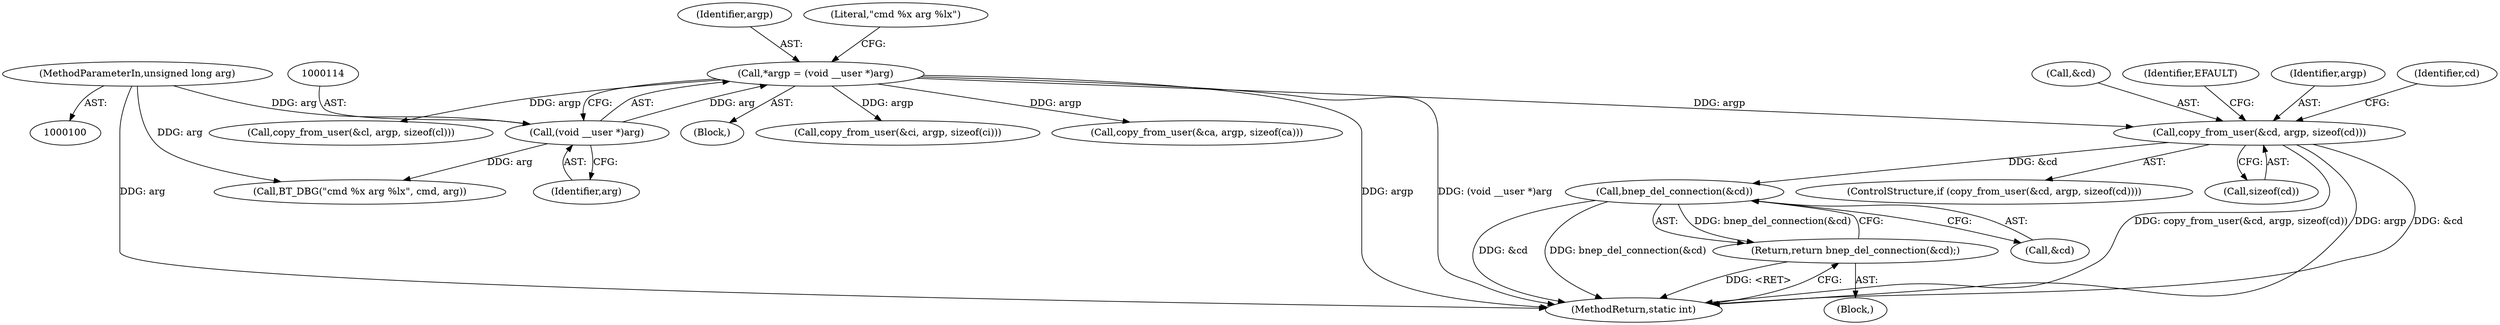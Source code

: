 digraph "0_linux_43629f8f5ea32a998d06d1bb41eefa0e821ff573@API" {
"1000216" [label="(Call,copy_from_user(&cd, argp, sizeof(cd)))"];
"1000111" [label="(Call,*argp = (void __user *)arg)"];
"1000113" [label="(Call,(void __user *)arg)"];
"1000103" [label="(MethodParameterIn,unsigned long arg)"];
"1000226" [label="(Call,bnep_del_connection(&cd))"];
"1000225" [label="(Return,return bnep_del_connection(&cd);)"];
"1000217" [label="(Call,&cd)"];
"1000224" [label="(Identifier,EFAULT)"];
"1000219" [label="(Identifier,argp)"];
"1000104" [label="(Block,)"];
"1000103" [label="(MethodParameterIn,unsigned long arg)"];
"1000111" [label="(Call,*argp = (void __user *)arg)"];
"1000225" [label="(Return,return bnep_del_connection(&cd);)"];
"1000215" [label="(ControlStructure,if (copy_from_user(&cd, argp, sizeof(cd))))"];
"1000115" [label="(Identifier,arg)"];
"1000271" [label="(Call,copy_from_user(&ci, argp, sizeof(ci)))"];
"1000216" [label="(Call,copy_from_user(&cd, argp, sizeof(cd)))"];
"1000123" [label="(Block,)"];
"1000133" [label="(Call,copy_from_user(&ca, argp, sizeof(ca)))"];
"1000113" [label="(Call,(void __user *)arg)"];
"1000112" [label="(Identifier,argp)"];
"1000220" [label="(Call,sizeof(cd))"];
"1000227" [label="(Call,&cd)"];
"1000228" [label="(Identifier,cd)"];
"1000118" [label="(Literal,\"cmd %x arg %lx\")"];
"1000306" [label="(MethodReturn,static int)"];
"1000226" [label="(Call,bnep_del_connection(&cd))"];
"1000231" [label="(Call,copy_from_user(&cl, argp, sizeof(cl)))"];
"1000117" [label="(Call,BT_DBG(\"cmd %x arg %lx\", cmd, arg))"];
"1000216" -> "1000215"  [label="AST: "];
"1000216" -> "1000220"  [label="CFG: "];
"1000217" -> "1000216"  [label="AST: "];
"1000219" -> "1000216"  [label="AST: "];
"1000220" -> "1000216"  [label="AST: "];
"1000224" -> "1000216"  [label="CFG: "];
"1000228" -> "1000216"  [label="CFG: "];
"1000216" -> "1000306"  [label="DDG: copy_from_user(&cd, argp, sizeof(cd))"];
"1000216" -> "1000306"  [label="DDG: argp"];
"1000216" -> "1000306"  [label="DDG: &cd"];
"1000111" -> "1000216"  [label="DDG: argp"];
"1000216" -> "1000226"  [label="DDG: &cd"];
"1000111" -> "1000104"  [label="AST: "];
"1000111" -> "1000113"  [label="CFG: "];
"1000112" -> "1000111"  [label="AST: "];
"1000113" -> "1000111"  [label="AST: "];
"1000118" -> "1000111"  [label="CFG: "];
"1000111" -> "1000306"  [label="DDG: argp"];
"1000111" -> "1000306"  [label="DDG: (void __user *)arg"];
"1000113" -> "1000111"  [label="DDG: arg"];
"1000111" -> "1000133"  [label="DDG: argp"];
"1000111" -> "1000231"  [label="DDG: argp"];
"1000111" -> "1000271"  [label="DDG: argp"];
"1000113" -> "1000115"  [label="CFG: "];
"1000114" -> "1000113"  [label="AST: "];
"1000115" -> "1000113"  [label="AST: "];
"1000103" -> "1000113"  [label="DDG: arg"];
"1000113" -> "1000117"  [label="DDG: arg"];
"1000103" -> "1000100"  [label="AST: "];
"1000103" -> "1000306"  [label="DDG: arg"];
"1000103" -> "1000117"  [label="DDG: arg"];
"1000226" -> "1000225"  [label="AST: "];
"1000226" -> "1000227"  [label="CFG: "];
"1000227" -> "1000226"  [label="AST: "];
"1000225" -> "1000226"  [label="CFG: "];
"1000226" -> "1000306"  [label="DDG: &cd"];
"1000226" -> "1000306"  [label="DDG: bnep_del_connection(&cd)"];
"1000226" -> "1000225"  [label="DDG: bnep_del_connection(&cd)"];
"1000225" -> "1000123"  [label="AST: "];
"1000306" -> "1000225"  [label="CFG: "];
"1000225" -> "1000306"  [label="DDG: <RET>"];
}

